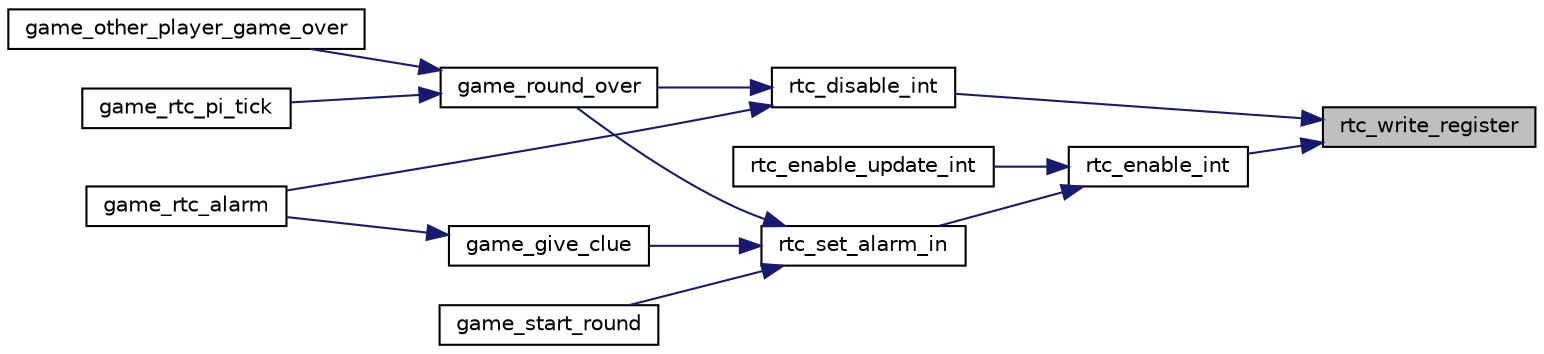 digraph "rtc_write_register"
{
 // LATEX_PDF_SIZE
  edge [fontname="Helvetica",fontsize="10",labelfontname="Helvetica",labelfontsize="10"];
  node [fontname="Helvetica",fontsize="10",shape=record];
  rankdir="RL";
  Node1 [label="rtc_write_register",height=0.2,width=0.4,color="black", fillcolor="grey75", style="filled", fontcolor="black",tooltip="Writes data to a RTC register."];
  Node1 -> Node2 [dir="back",color="midnightblue",fontsize="10",style="solid",fontname="Helvetica"];
  Node2 [label="rtc_disable_int",height=0.2,width=0.4,color="black", fillcolor="white", style="filled",URL="$group__rtc.html#gad0e26524911e8ec8710cd8364fcd924a",tooltip="Disables a type of interrupt."];
  Node2 -> Node3 [dir="back",color="midnightblue",fontsize="10",style="solid",fontname="Helvetica"];
  Node3 [label="game_round_over",height=0.2,width=0.4,color="black", fillcolor="white", style="filled",URL="$group__game.html#ga3e3b7cd44197d8a1bd11f7f82aa3c767",tooltip="Ends the current round."];
  Node3 -> Node4 [dir="back",color="midnightblue",fontsize="10",style="solid",fontname="Helvetica"];
  Node4 [label="game_other_player_game_over",height=0.2,width=0.4,color="black", fillcolor="white", style="filled",URL="$group__game.html#ga1fde03513252d4441ff2ba62672da7a6",tooltip="Ends the game due to the other player."];
  Node3 -> Node5 [dir="back",color="midnightblue",fontsize="10",style="solid",fontname="Helvetica"];
  Node5 [label="game_rtc_pi_tick",height=0.2,width=0.4,color="black", fillcolor="white", style="filled",URL="$group__game.html#ga159cd81ebf01a5ccd6a0f96aaffb2530",tooltip="Updates the game due to a rtc periodic interrupt."];
  Node2 -> Node6 [dir="back",color="midnightblue",fontsize="10",style="solid",fontname="Helvetica"];
  Node6 [label="game_rtc_alarm",height=0.2,width=0.4,color="black", fillcolor="white", style="filled",URL="$group__game.html#ga3f61372930dd958f7499a110ce2bd7d6",tooltip="Updates the game due to a rtc alarm interrupt."];
  Node1 -> Node7 [dir="back",color="midnightblue",fontsize="10",style="solid",fontname="Helvetica"];
  Node7 [label="rtc_enable_int",height=0.2,width=0.4,color="black", fillcolor="white", style="filled",URL="$group__rtc.html#ga2780c6d57b30b6d1804927a1d5c1dd1b",tooltip="Enables a type of interrupt with the given configuration."];
  Node7 -> Node8 [dir="back",color="midnightblue",fontsize="10",style="solid",fontname="Helvetica"];
  Node8 [label="rtc_enable_update_int",height=0.2,width=0.4,color="black", fillcolor="white", style="filled",URL="$group__rtc.html#gaeb3c7fbcf89e53d83750885ed7ac59a3",tooltip="Enables RTC update interrupts."];
  Node7 -> Node9 [dir="back",color="midnightblue",fontsize="10",style="solid",fontname="Helvetica"];
  Node9 [label="rtc_set_alarm_in",height=0.2,width=0.4,color="black", fillcolor="white", style="filled",URL="$group__rtc.html#ga49dc9bc6e37a97deaf7ee0dc0f9110e1",tooltip="Sets an alarm with remaining time to alarm from now."];
  Node9 -> Node10 [dir="back",color="midnightblue",fontsize="10",style="solid",fontname="Helvetica"];
  Node10 [label="game_give_clue",height=0.2,width=0.4,color="black", fillcolor="white", style="filled",URL="$group__game.html#ga82a8aa816fdf22cb3d705dfa56c594f7",tooltip="Gives a clue to the word to guess."];
  Node10 -> Node6 [dir="back",color="midnightblue",fontsize="10",style="solid",fontname="Helvetica"];
  Node9 -> Node3 [dir="back",color="midnightblue",fontsize="10",style="solid",fontname="Helvetica"];
  Node9 -> Node11 [dir="back",color="midnightblue",fontsize="10",style="solid",fontname="Helvetica"];
  Node11 [label="game_start_round",height=0.2,width=0.4,color="black", fillcolor="white", style="filled",URL="$group__game.html#gad7c180906d7acb4776f4db147f289d7c",tooltip="Starts the already created round."];
}
